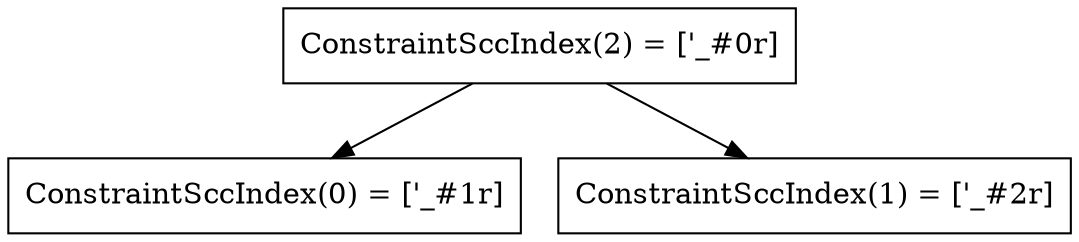 digraph RegionInferenceContext {
    r0[label="ConstraintSccIndex(0) = [\'_#1r]"][shape="box"];
    r1[label="ConstraintSccIndex(1) = [\'_#2r]"][shape="box"];
    r2[label="ConstraintSccIndex(2) = [\'_#0r]"][shape="box"];
    r2 -> r0[label=""];
    r2 -> r1[label=""];
}
